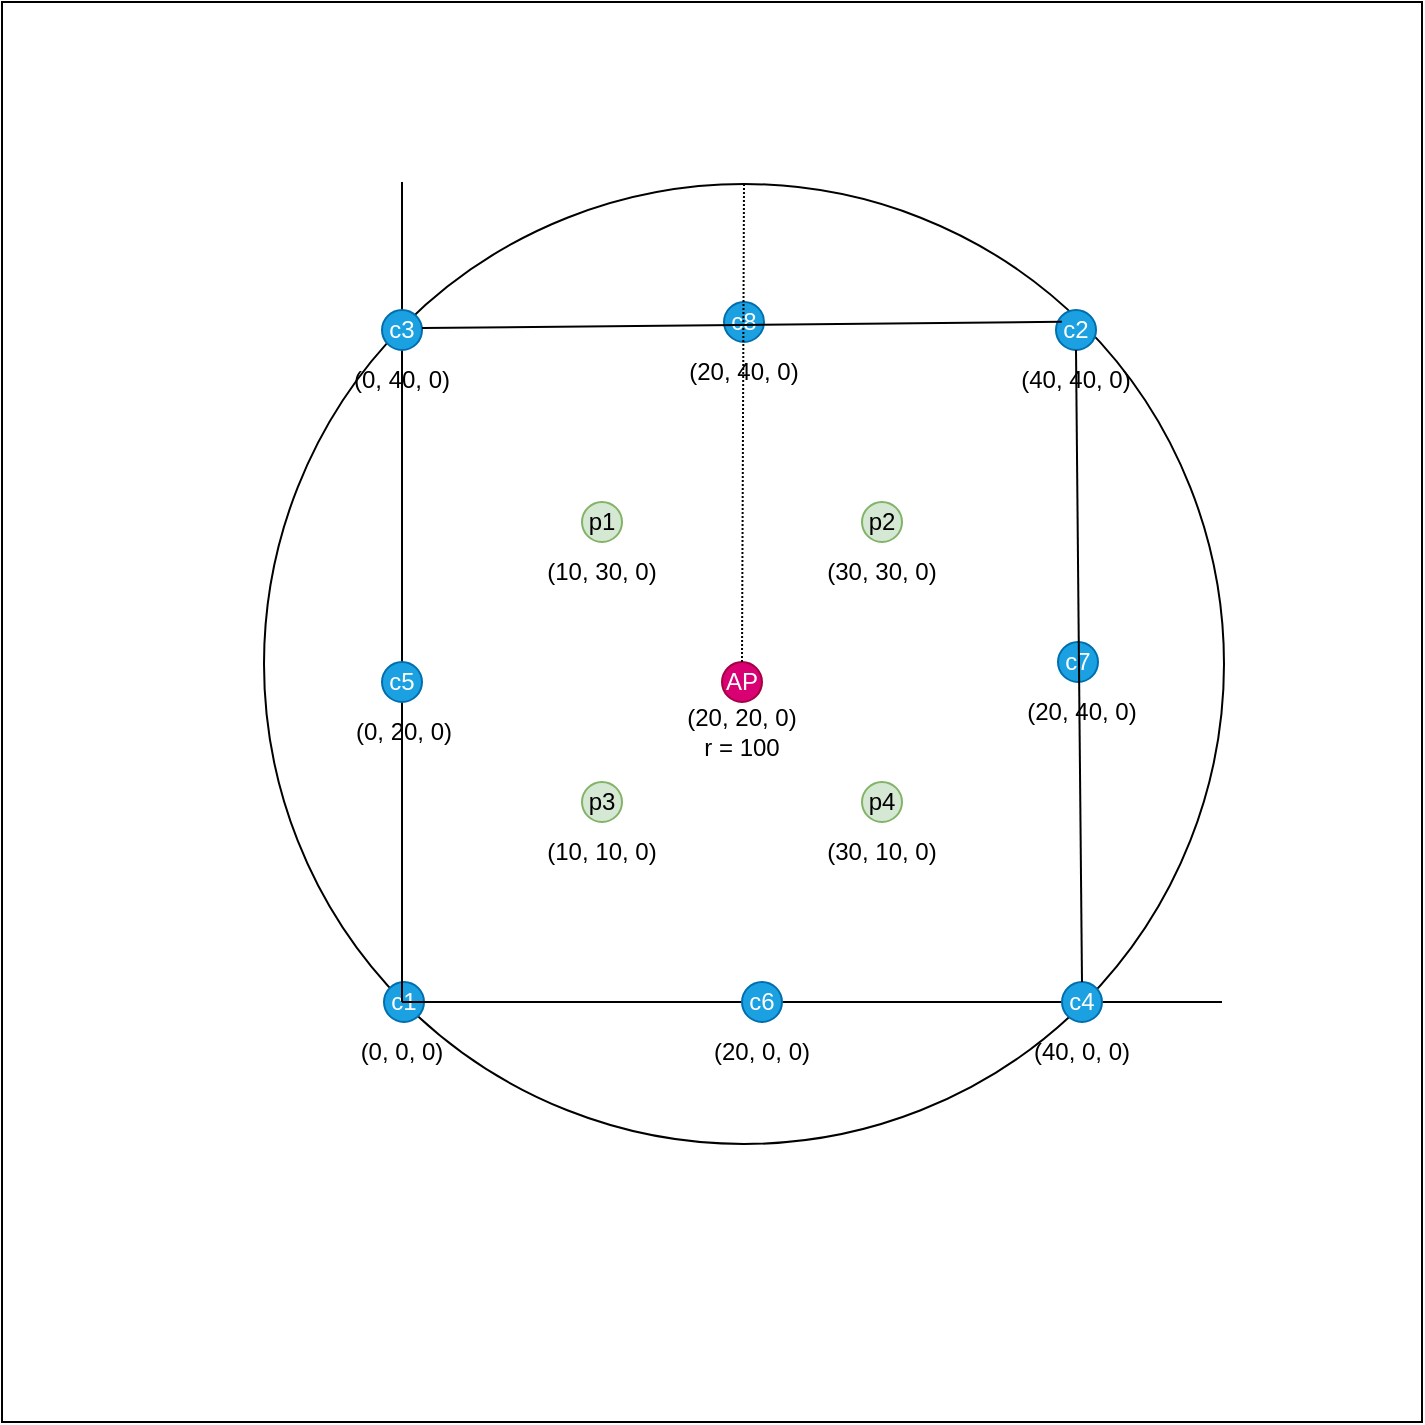 <mxfile version="21.1.8" type="github">
  <diagram name="Page-1" id="PQJFjrMZRlKzAARL-3N2">
    <mxGraphModel dx="954" dy="1628" grid="1" gridSize="10" guides="1" tooltips="1" connect="1" arrows="1" fold="1" page="1" pageScale="1" pageWidth="850" pageHeight="1100" math="0" shadow="0">
      <root>
        <mxCell id="0" />
        <mxCell id="1" parent="0" />
        <mxCell id="0K0qsCwX2BiiUkNcibeQ-26" value="" style="rounded=0;whiteSpace=wrap;html=1;" vertex="1" parent="1">
          <mxGeometry x="90" y="-60" width="710" height="710" as="geometry" />
        </mxCell>
        <mxCell id="0K0qsCwX2BiiUkNcibeQ-22" value="" style="ellipse;whiteSpace=wrap;html=1;aspect=fixed;" vertex="1" parent="1">
          <mxGeometry x="221" y="31" width="480" height="480" as="geometry" />
        </mxCell>
        <mxCell id="0K0qsCwX2BiiUkNcibeQ-2" value="p1" style="ellipse;whiteSpace=wrap;html=1;aspect=fixed;fillColor=#d5e8d4;strokeColor=#82b366;" vertex="1" parent="1">
          <mxGeometry x="380" y="190" width="20" height="20" as="geometry" />
        </mxCell>
        <mxCell id="0K0qsCwX2BiiUkNcibeQ-5" value="p2" style="ellipse;whiteSpace=wrap;html=1;aspect=fixed;fillColor=#d5e8d4;strokeColor=#82b366;" vertex="1" parent="1">
          <mxGeometry x="520" y="190" width="20" height="20" as="geometry" />
        </mxCell>
        <mxCell id="0K0qsCwX2BiiUkNcibeQ-6" value="p4" style="ellipse;whiteSpace=wrap;html=1;aspect=fixed;fillColor=#d5e8d4;strokeColor=#82b366;" vertex="1" parent="1">
          <mxGeometry x="520" y="330" width="20" height="20" as="geometry" />
        </mxCell>
        <mxCell id="0K0qsCwX2BiiUkNcibeQ-7" value="p3" style="ellipse;whiteSpace=wrap;html=1;aspect=fixed;fillColor=#d5e8d4;strokeColor=#82b366;" vertex="1" parent="1">
          <mxGeometry x="380" y="330" width="20" height="20" as="geometry" />
        </mxCell>
        <mxCell id="0K0qsCwX2BiiUkNcibeQ-8" value="(10, 10, 0)" style="text;html=1;strokeColor=none;fillColor=none;align=center;verticalAlign=middle;whiteSpace=wrap;rounded=0;" vertex="1" parent="1">
          <mxGeometry x="360" y="350" width="60" height="30" as="geometry" />
        </mxCell>
        <mxCell id="0K0qsCwX2BiiUkNcibeQ-9" value="(30, 10, 0)" style="text;html=1;strokeColor=none;fillColor=none;align=center;verticalAlign=middle;whiteSpace=wrap;rounded=0;" vertex="1" parent="1">
          <mxGeometry x="500" y="350" width="60" height="30" as="geometry" />
        </mxCell>
        <mxCell id="0K0qsCwX2BiiUkNcibeQ-10" value="(30, 30, 0)" style="text;html=1;strokeColor=none;fillColor=none;align=center;verticalAlign=middle;whiteSpace=wrap;rounded=0;" vertex="1" parent="1">
          <mxGeometry x="500" y="210" width="60" height="30" as="geometry" />
        </mxCell>
        <mxCell id="0K0qsCwX2BiiUkNcibeQ-11" value="(10, 30, 0)" style="text;html=1;strokeColor=none;fillColor=none;align=center;verticalAlign=middle;whiteSpace=wrap;rounded=0;" vertex="1" parent="1">
          <mxGeometry x="360" y="210" width="60" height="30" as="geometry" />
        </mxCell>
        <mxCell id="0K0qsCwX2BiiUkNcibeQ-14" value="AP" style="ellipse;whiteSpace=wrap;html=1;aspect=fixed;fillColor=#d80073;strokeColor=#A50040;fontColor=#ffffff;" vertex="1" parent="1">
          <mxGeometry x="450" y="270" width="20" height="20" as="geometry" />
        </mxCell>
        <mxCell id="0K0qsCwX2BiiUkNcibeQ-15" value="(20, 20, 0) r = 100" style="text;html=1;strokeColor=none;fillColor=none;align=center;verticalAlign=middle;whiteSpace=wrap;rounded=0;" vertex="1" parent="1">
          <mxGeometry x="430" y="290" width="60" height="30" as="geometry" />
        </mxCell>
        <mxCell id="0K0qsCwX2BiiUkNcibeQ-13" value="c1" style="ellipse;whiteSpace=wrap;html=1;aspect=fixed;fillColor=#1ba1e2;strokeColor=#006EAF;fontColor=#ffffff;" vertex="1" parent="1">
          <mxGeometry x="281" y="430" width="20" height="20" as="geometry" />
        </mxCell>
        <mxCell id="0K0qsCwX2BiiUkNcibeQ-19" value="c2" style="ellipse;whiteSpace=wrap;html=1;aspect=fixed;fillColor=#1ba1e2;strokeColor=#006EAF;fontColor=#ffffff;" vertex="1" parent="1">
          <mxGeometry x="617" y="94" width="20" height="20" as="geometry" />
        </mxCell>
        <mxCell id="0K0qsCwX2BiiUkNcibeQ-20" value="(0, 0, 0)" style="text;html=1;strokeColor=none;fillColor=none;align=center;verticalAlign=middle;whiteSpace=wrap;rounded=0;" vertex="1" parent="1">
          <mxGeometry x="260" y="450" width="60" height="30" as="geometry" />
        </mxCell>
        <mxCell id="0K0qsCwX2BiiUkNcibeQ-21" value="(40, 40, 0)" style="text;html=1;strokeColor=none;fillColor=none;align=center;verticalAlign=middle;whiteSpace=wrap;rounded=0;" vertex="1" parent="1">
          <mxGeometry x="597" y="114" width="60" height="30" as="geometry" />
        </mxCell>
        <mxCell id="0K0qsCwX2BiiUkNcibeQ-23" value="" style="endArrow=none;html=1;rounded=0;" edge="1" parent="1">
          <mxGeometry width="50" height="50" relative="1" as="geometry">
            <mxPoint x="290" y="440" as="sourcePoint" />
            <mxPoint x="290" y="30" as="targetPoint" />
          </mxGeometry>
        </mxCell>
        <mxCell id="0K0qsCwX2BiiUkNcibeQ-24" value="" style="endArrow=none;html=1;rounded=0;" edge="1" parent="1" target="0K0qsCwX2BiiUkNcibeQ-22">
          <mxGeometry width="50" height="50" relative="1" as="geometry">
            <mxPoint x="290" y="440" as="sourcePoint" />
            <mxPoint x="340" y="390" as="targetPoint" />
          </mxGeometry>
        </mxCell>
        <mxCell id="0K0qsCwX2BiiUkNcibeQ-25" value="" style="endArrow=none;html=1;rounded=0;" edge="1" parent="1">
          <mxGeometry width="50" height="50" relative="1" as="geometry">
            <mxPoint x="290" y="440" as="sourcePoint" />
            <mxPoint x="700" y="440" as="targetPoint" />
          </mxGeometry>
        </mxCell>
        <mxCell id="0K0qsCwX2BiiUkNcibeQ-27" value="c3" style="ellipse;whiteSpace=wrap;html=1;aspect=fixed;fillColor=#1ba1e2;strokeColor=#006EAF;fontColor=#ffffff;" vertex="1" parent="1">
          <mxGeometry x="280" y="94" width="20" height="20" as="geometry" />
        </mxCell>
        <mxCell id="0K0qsCwX2BiiUkNcibeQ-28" value="(0, 40, 0)" style="text;html=1;strokeColor=none;fillColor=none;align=center;verticalAlign=middle;whiteSpace=wrap;rounded=0;" vertex="1" parent="1">
          <mxGeometry x="260" y="114" width="60" height="30" as="geometry" />
        </mxCell>
        <mxCell id="0K0qsCwX2BiiUkNcibeQ-29" value="c4" style="ellipse;whiteSpace=wrap;html=1;aspect=fixed;fillColor=#1ba1e2;strokeColor=#006EAF;fontColor=#ffffff;" vertex="1" parent="1">
          <mxGeometry x="620" y="430" width="20" height="20" as="geometry" />
        </mxCell>
        <mxCell id="0K0qsCwX2BiiUkNcibeQ-30" value="(40, 0, 0)" style="text;html=1;strokeColor=none;fillColor=none;align=center;verticalAlign=middle;whiteSpace=wrap;rounded=0;" vertex="1" parent="1">
          <mxGeometry x="600" y="450" width="60" height="30" as="geometry" />
        </mxCell>
        <mxCell id="0K0qsCwX2BiiUkNcibeQ-31" value="c6" style="ellipse;whiteSpace=wrap;html=1;aspect=fixed;fillColor=#1ba1e2;strokeColor=#006EAF;fontColor=#ffffff;" vertex="1" parent="1">
          <mxGeometry x="460" y="430" width="20" height="20" as="geometry" />
        </mxCell>
        <mxCell id="0K0qsCwX2BiiUkNcibeQ-32" value="(20, 0, 0)" style="text;html=1;strokeColor=none;fillColor=none;align=center;verticalAlign=middle;whiteSpace=wrap;rounded=0;" vertex="1" parent="1">
          <mxGeometry x="440" y="450" width="60" height="30" as="geometry" />
        </mxCell>
        <mxCell id="0K0qsCwX2BiiUkNcibeQ-33" value="c5" style="ellipse;whiteSpace=wrap;html=1;aspect=fixed;fillColor=#1ba1e2;strokeColor=#006EAF;fontColor=#ffffff;" vertex="1" parent="1">
          <mxGeometry x="280" y="270" width="20" height="20" as="geometry" />
        </mxCell>
        <mxCell id="0K0qsCwX2BiiUkNcibeQ-34" value="(0, 20, 0)" style="text;html=1;strokeColor=none;fillColor=none;align=center;verticalAlign=middle;whiteSpace=wrap;rounded=0;" vertex="1" parent="1">
          <mxGeometry x="261" y="290" width="60" height="30" as="geometry" />
        </mxCell>
        <mxCell id="0K0qsCwX2BiiUkNcibeQ-35" value="c7" style="ellipse;whiteSpace=wrap;html=1;aspect=fixed;fillColor=#1ba1e2;strokeColor=#006EAF;fontColor=#ffffff;" vertex="1" parent="1">
          <mxGeometry x="618" y="260" width="20" height="20" as="geometry" />
        </mxCell>
        <mxCell id="0K0qsCwX2BiiUkNcibeQ-36" value="(20, 40, 0)" style="text;html=1;strokeColor=none;fillColor=none;align=center;verticalAlign=middle;whiteSpace=wrap;rounded=0;" vertex="1" parent="1">
          <mxGeometry x="600" y="280" width="60" height="30" as="geometry" />
        </mxCell>
        <mxCell id="0K0qsCwX2BiiUkNcibeQ-37" value="c8" style="ellipse;whiteSpace=wrap;html=1;aspect=fixed;fillColor=#1ba1e2;strokeColor=#006EAF;fontColor=#ffffff;" vertex="1" parent="1">
          <mxGeometry x="451" y="90" width="20" height="20" as="geometry" />
        </mxCell>
        <mxCell id="0K0qsCwX2BiiUkNcibeQ-38" value="(20, 40, 0)" style="text;html=1;strokeColor=none;fillColor=none;align=center;verticalAlign=middle;whiteSpace=wrap;rounded=0;" vertex="1" parent="1">
          <mxGeometry x="431" y="110" width="60" height="30" as="geometry" />
        </mxCell>
        <mxCell id="0K0qsCwX2BiiUkNcibeQ-39" value="" style="endArrow=none;html=1;rounded=0;entryX=0;entryY=0;entryDx=0;entryDy=0;" edge="1" parent="1">
          <mxGeometry width="50" height="50" relative="1" as="geometry">
            <mxPoint x="300" y="103" as="sourcePoint" />
            <mxPoint x="619.929" y="99.929" as="targetPoint" />
          </mxGeometry>
        </mxCell>
        <mxCell id="0K0qsCwX2BiiUkNcibeQ-40" value="" style="endArrow=none;html=1;rounded=0;entryX=0.5;entryY=0;entryDx=0;entryDy=0;exitX=0.5;exitY=0;exitDx=0;exitDy=0;" edge="1" parent="1" source="0K0qsCwX2BiiUkNcibeQ-29" target="0K0qsCwX2BiiUkNcibeQ-21">
          <mxGeometry width="50" height="50" relative="1" as="geometry">
            <mxPoint x="600" y="230" as="sourcePoint" />
            <mxPoint x="650" y="180" as="targetPoint" />
          </mxGeometry>
        </mxCell>
        <mxCell id="0K0qsCwX2BiiUkNcibeQ-43" value="" style="endArrow=none;html=1;rounded=0;entryX=0.5;entryY=0;entryDx=0;entryDy=0;dashed=1;dashPattern=1 1;jumpSize=4;" edge="1" parent="1" target="0K0qsCwX2BiiUkNcibeQ-22">
          <mxGeometry width="50" height="50" relative="1" as="geometry">
            <mxPoint x="460" y="270" as="sourcePoint" />
            <mxPoint x="510" y="220" as="targetPoint" />
          </mxGeometry>
        </mxCell>
      </root>
    </mxGraphModel>
  </diagram>
</mxfile>

